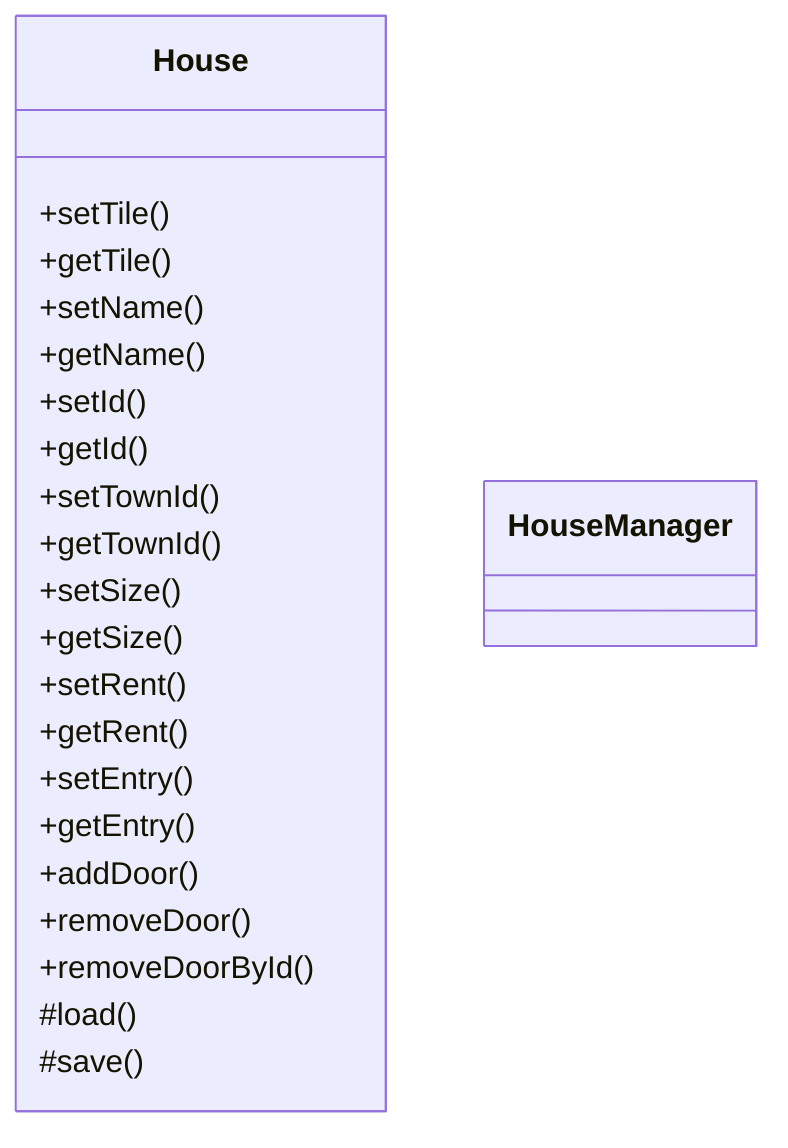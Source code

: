 classDiagram
    class House {
        +setTile()
        +getTile()
        +setName()
        +getName()
        +setId()
        +getId()
        +setTownId()
        +getTownId()
        +setSize()
        +getSize()
        +setRent()
        +getRent()
        +setEntry()
        +getEntry()
        +addDoor()
        +removeDoor()
        +removeDoorById()
        #load()
        #save()
    }
    class HouseManager {
    }